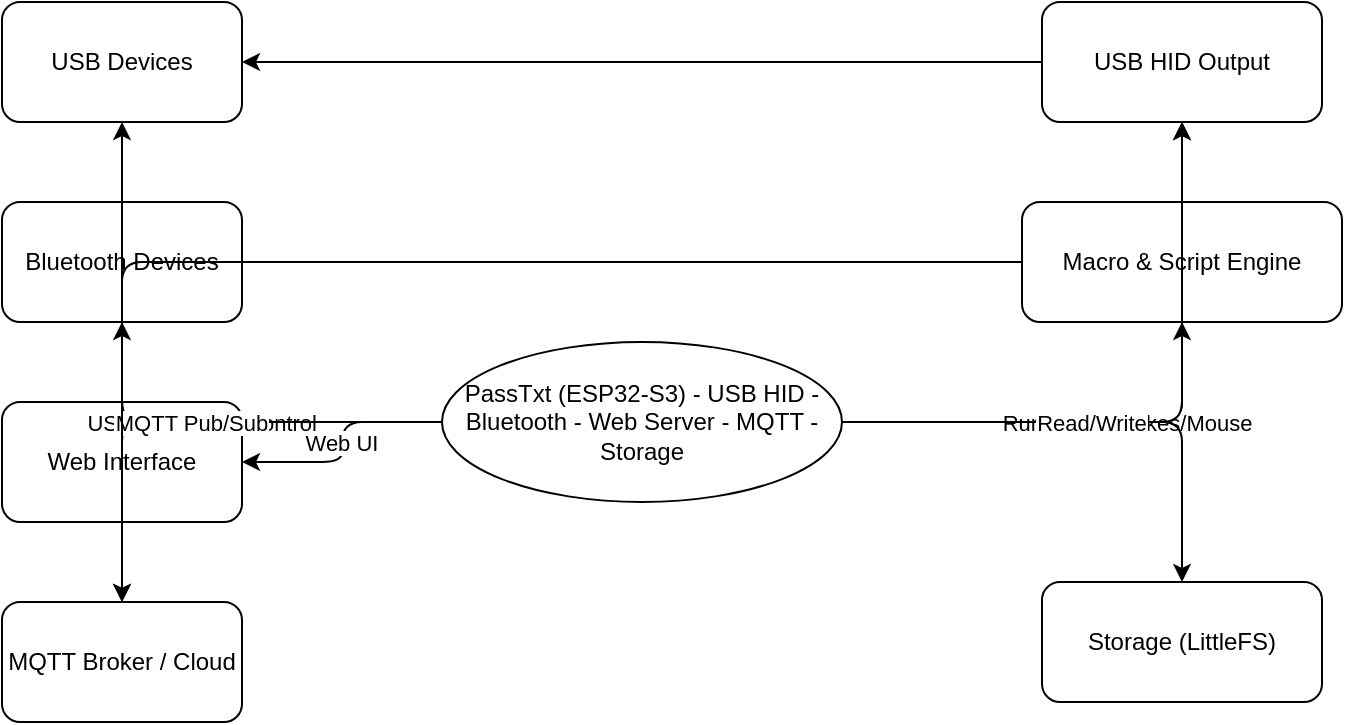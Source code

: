 <mxfile>
    <diagram name="PassTxt Architecture" id="0">
        <mxGraphModel dx="753" dy="385" grid="1" gridSize="10" guides="1" tooltips="1" connect="1" arrows="1" fold="1" page="1" pageScale="1" pageWidth="850" pageHeight="1100" math="0" shadow="0">
            <root>
                <mxCell id="0"/>
                <mxCell id="1" parent="0"/>
                <mxCell id="ESP32" value="PassTxt (ESP32-S3) - USB HID - Bluetooth - Web Server - MQTT - Storage" style="ellipse;whiteSpace=wrap;html=1;" parent="1" vertex="1">
                    <mxGeometry x="270" y="190" width="200" height="80" as="geometry"/>
                </mxCell>
                <mxCell id="USB" value="USB Devices" style="rounded=1;whiteSpace=wrap;html=1;" parent="1" vertex="1">
                    <mxGeometry x="50" y="20" width="120" height="60" as="geometry"/>
                </mxCell>
                <mxCell id="BT" value="Bluetooth Devices" style="rounded=1;whiteSpace=wrap;html=1;" parent="1" vertex="1">
                    <mxGeometry x="50" y="120" width="120" height="60" as="geometry"/>
                </mxCell>
                <mxCell id="WEB" value="Web Interface" style="rounded=1;whiteSpace=wrap;html=1;" parent="1" vertex="1">
                    <mxGeometry x="50" y="220" width="120" height="60" as="geometry"/>
                </mxCell>
                <mxCell id="MQTT" value="MQTT Broker / Cloud" style="rounded=1;whiteSpace=wrap;html=1;" parent="1" vertex="1">
                    <mxGeometry x="50" y="320" width="120" height="60" as="geometry"/>
                </mxCell>
                <mxCell id="HID" value="USB HID Output" style="rounded=1;whiteSpace=wrap;html=1;" parent="1" vertex="1">
                    <mxGeometry x="570" y="20" width="140" height="60" as="geometry"/>
                </mxCell>
                <mxCell id="SCRIPT" value="Macro &amp; Script Engine" style="rounded=1;whiteSpace=wrap;html=1;" parent="1" vertex="1">
                    <mxGeometry x="560" y="120" width="160" height="60" as="geometry"/>
                </mxCell>
                <mxCell id="STORAGE" value="Storage (LittleFS)" style="rounded=1;whiteSpace=wrap;html=1;" parent="1" vertex="1">
                    <mxGeometry x="570" y="310" width="140" height="60" as="geometry"/>
                </mxCell>
                <mxCell id="e1" value="USB HID" style="edgeStyle=orthogonalEdgeStyle;" parent="1" source="ESP32" target="USB" edge="1">
                    <mxGeometry relative="1" as="geometry"/>
                </mxCell>
                <mxCell id="e2" value="Bluetooth Control" style="edgeStyle=orthogonalEdgeStyle;" parent="1" source="ESP32" target="BT" edge="1">
                    <mxGeometry relative="1" as="geometry"/>
                </mxCell>
                <mxCell id="e3" value="Web UI" style="edgeStyle=orthogonalEdgeStyle;" parent="1" source="ESP32" target="WEB" edge="1">
                    <mxGeometry relative="1" as="geometry"/>
                </mxCell>
                <mxCell id="e4" value="MQTT Pub/Sub" style="edgeStyle=orthogonalEdgeStyle;" parent="1" source="ESP32" target="MQTT" edge="1">
                    <mxGeometry relative="1" as="geometry"/>
                </mxCell>
                <mxCell id="e5" value="Keystrokes/Mouse" style="edgeStyle=orthogonalEdgeStyle;" parent="1" source="ESP32" target="HID" edge="1">
                    <mxGeometry relative="1" as="geometry"/>
                </mxCell>
                <mxCell id="e6" value="Run Macros" style="edgeStyle=orthogonalEdgeStyle;" parent="1" source="ESP32" target="SCRIPT" edge="1">
                    <mxGeometry relative="1" as="geometry"/>
                </mxCell>
                <mxCell id="e7" value="Read/Write" style="edgeStyle=orthogonalEdgeStyle;" parent="1" source="ESP32" target="STORAGE" edge="1">
                    <mxGeometry relative="1" as="geometry"/>
                </mxCell>
                <mxCell id="e8" value="" style="edgeStyle=orthogonalEdgeStyle;" parent="1" source="HID" target="USB" edge="1">
                    <mxGeometry relative="1" as="geometry"/>
                </mxCell>
                <mxCell id="e9" value="" style="edgeStyle=orthogonalEdgeStyle;" parent="1" source="SCRIPT" target="HID" edge="1">
                    <mxGeometry relative="1" as="geometry"/>
                </mxCell>
                <mxCell id="e10" value="" style="edgeStyle=orthogonalEdgeStyle;" parent="1" source="SCRIPT" target="MQTT" edge="1">
                    <mxGeometry relative="1" as="geometry"/>
                </mxCell>
            </root>
        </mxGraphModel>
    </diagram>
</mxfile>